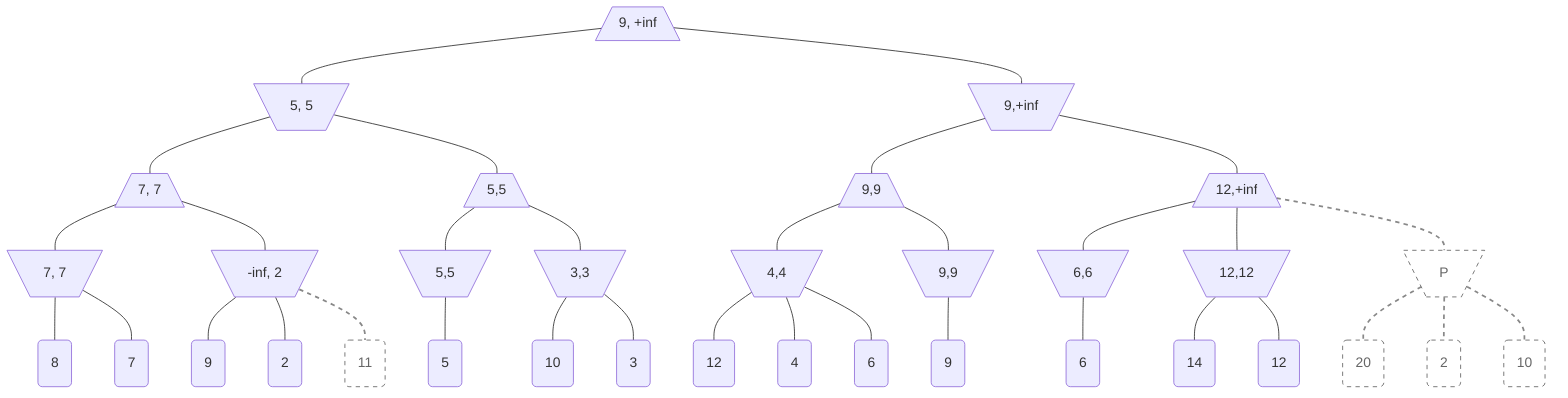 flowchart TD
    classDef disabled fill:#fff,color:#666,stroke:#666,stroke-dasharray: 5 5
    
A[/9, +inf\] --- B    
A --- C

B[\5, 5/] --- D
B --- E
C[\9,+inf/] --- F
C --- G

D[/7, 7\] --- H
D --- I
E[/5,5\] --- J
E --- K
F[/9,9\] --- L
F --- M
G[/12,+inf\] --- N
G --- O
G --- P:::disabled

H[\7, 7/] --- a(8)
H --- b(7)
I[\-inf, 2/] --- c(9)
I --- d(2)
I --- e(11):::disabled
J[\5,5/] --- f(5)
K[\3,3/] --- g(10)
K --- h(3)
L[\4,4/] --- i(12)
L --- k(4)
L --- l(6)
M[\9,9/] --- m(9)
N[\6,6/] --- n(6)
O[\12,12/] --- o(14)
O --- p(12)
P[\P/] --- q(20):::disabled
P --- r(2):::disabled
P --- s(10):::disabled

%% linkStyle 0 stroke:#888,stroke-width:2px,stroke-dasharray: 5 5;
%% linkStyle 1 stroke:#888,stroke-width:2px,stroke-dasharray: 5 5;
%% linkStyle 2 stroke:#888,stroke-width:2px,stroke-dasharray: 5 5;
%% linkStyle 3 stroke:#888,stroke-width:2px,stroke-dasharray: 5 5;
%%linkStyle 4 stroke:#888,stroke-width:2px,stroke-dasharray: 5 5;
%% linkStyle 5 stroke:#888,stroke-width:2px,stroke-dasharray: 5 5;
%% linkStyle 6 stroke:#888,stroke-width:2px,stroke-dasharray: 5 5;
%% linkStyle 7 stroke:#888,stroke-width:2px,stroke-dasharray: 5 5;
%% linkStyle 8 stroke:#888,stroke-width:2px,stroke-dasharray: 5 5;
%% linkStyle 9 stroke:#888,stroke-width:2px,stroke-dasharray: 5 5;
%% linkStyle 10 stroke:#888,stroke-width:2px,stroke-dasharray: 5 5;
%% linkStyle 11 stroke:#888,stroke-width:2px,stroke-dasharray: 5 5;
%% linkStyle 12 stroke:#888,stroke-width:2px,stroke-dasharray: 5 5;
%% linkStyle 13 stroke:#888,stroke-width:2px,stroke-dasharray: 5 5;
linkStyle 14 stroke:#888,stroke-width:2px,stroke-dasharray: 5 5;
%% linkStyle 15 stroke:#888,stroke-width:2px,stroke-dasharray: 5 5;
%% linkStyle 16 stroke:#888,stroke-width:2px,stroke-dasharray: 5 5;
%% linkStyle 17 stroke:#888,stroke-width:2px,stroke-dasharray: 5 5;
%% linkStyle 18 stroke:#888,stroke-width:2px,stroke-dasharray: 5 5;
linkStyle 19 stroke:#888,stroke-width:2px,stroke-dasharray: 5 5;
%% linkStyle 20 stroke:#888,stroke-width:2px,stroke-dasharray: 5 5;
%% linkStyle 21 stroke:#888,stroke-width:2px,stroke-dasharray: 5 5;
%% linkStyle 22 stroke:#888,stroke-width:2px,stroke-dasharray: 5 5;
%% linkStyle 23 stroke:#888,stroke-width:2px,stroke-dasharray: 5 5;
%% linkStyle 24 stroke:#888,stroke-width:2px,stroke-dasharray: 5 5;
%% linkStyle 25 stroke:#888,stroke-width:2px,stroke-dasharray: 5 5;
%% linkStyle 26 stroke:#888,stroke-width:2px,stroke-dasharray: 5 5;
%% linkStyle 27 stroke:#888,stroke-width:2px,stroke-dasharray: 5 5;
%%linkStyle 28 stroke:#888,stroke-width:2px,stroke-dasharray: 5 5;
%% linkStyle 29 stroke:#888,stroke-width:2px,stroke-dasharray: 5 5;
linkStyle 30 stroke:#888,stroke-width:2px,stroke-dasharray: 5 5;
linkStyle 31 stroke:#888,stroke-width:2px,stroke-dasharray: 5 5;
linkStyle 32 stroke:#888,stroke-width:2px,stroke-dasharray: 5 5;